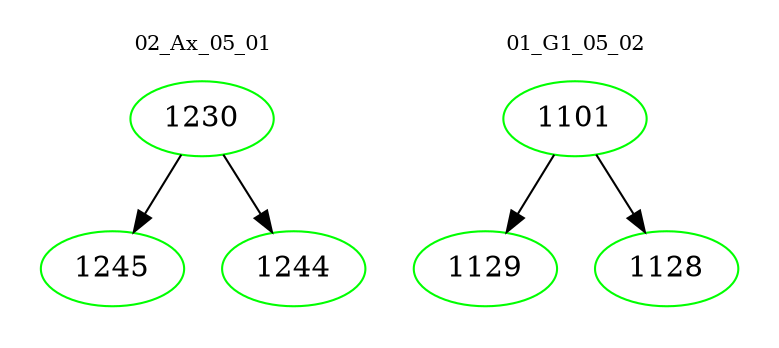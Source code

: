 digraph{
subgraph cluster_0 {
color = white
label = "02_Ax_05_01";
fontsize=10;
T0_1230 [label="1230", color="green"]
T0_1230 -> T0_1245 [color="black"]
T0_1245 [label="1245", color="green"]
T0_1230 -> T0_1244 [color="black"]
T0_1244 [label="1244", color="green"]
}
subgraph cluster_1 {
color = white
label = "01_G1_05_02";
fontsize=10;
T1_1101 [label="1101", color="green"]
T1_1101 -> T1_1129 [color="black"]
T1_1129 [label="1129", color="green"]
T1_1101 -> T1_1128 [color="black"]
T1_1128 [label="1128", color="green"]
}
}
